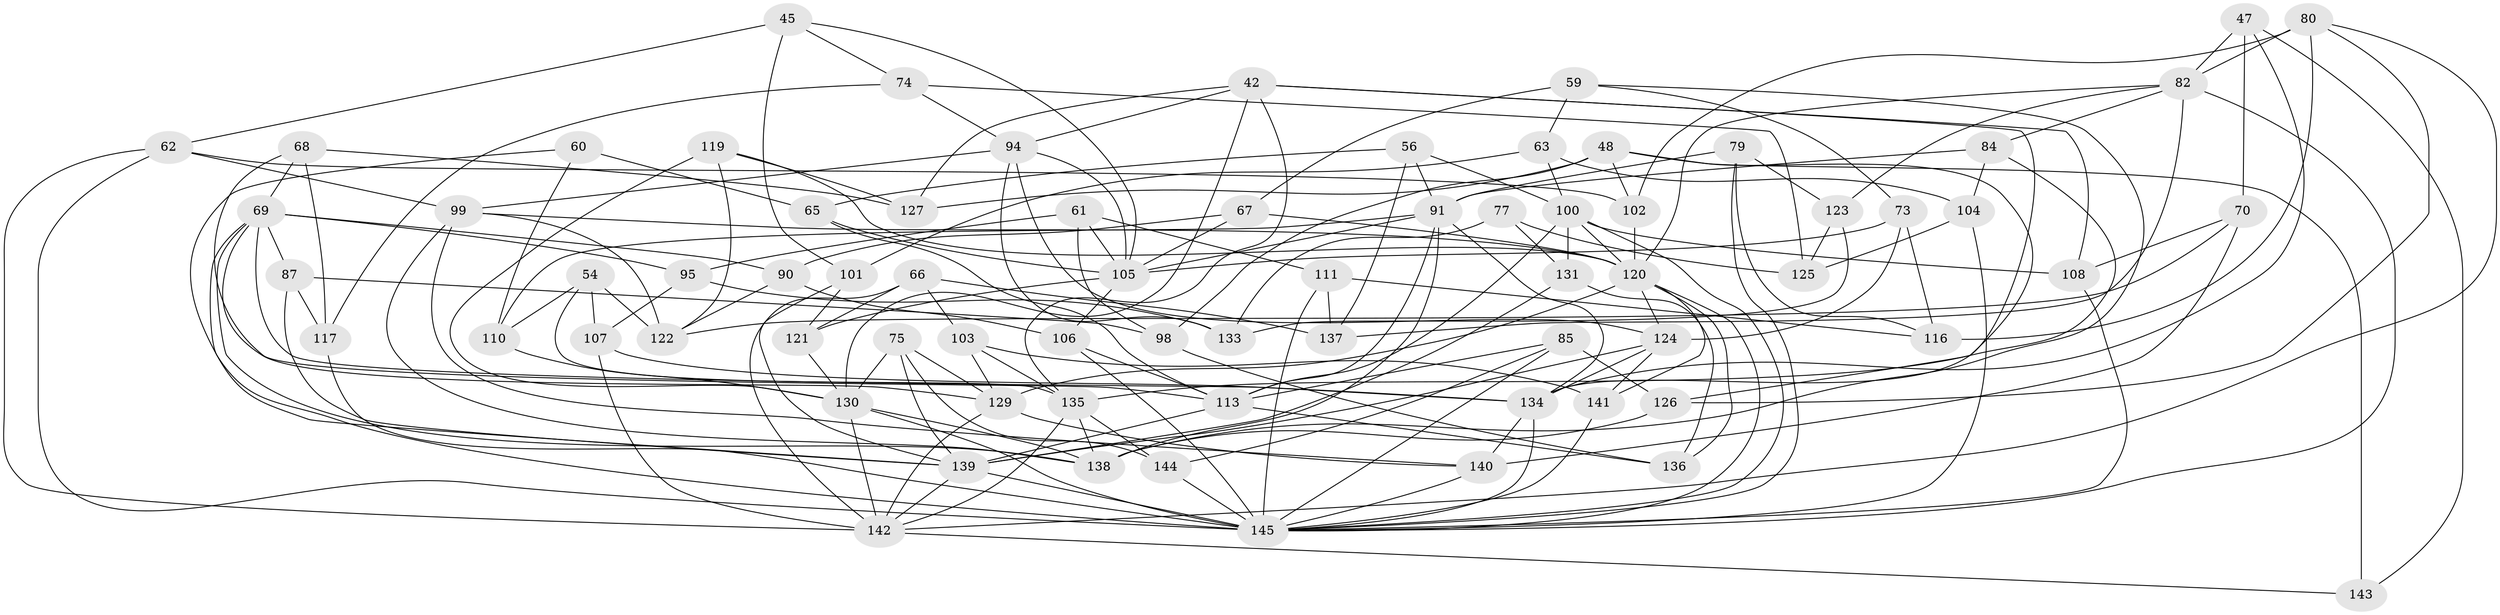 // original degree distribution, {4: 1.0}
// Generated by graph-tools (version 1.1) at 2025/59/03/09/25 04:59:29]
// undirected, 72 vertices, 184 edges
graph export_dot {
graph [start="1"]
  node [color=gray90,style=filled];
  42 [super="+19+33"];
  45;
  47;
  48 [super="+35"];
  54;
  56;
  59;
  60;
  61;
  62 [super="+14"];
  63;
  65 [super="+49"];
  66;
  67;
  68;
  69 [super="+5+21"];
  70;
  73;
  74;
  75;
  77;
  79;
  80 [super="+58"];
  82 [super="+11+22"];
  84;
  85;
  87;
  90;
  91 [super="+89+31+78"];
  94 [super="+93+71"];
  95;
  98;
  99 [super="+12+26"];
  100 [super="+8+30+55"];
  101;
  102;
  103;
  104;
  105 [super="+96"];
  106;
  107;
  108;
  110;
  111;
  113 [super="+64+52"];
  116;
  117;
  119;
  120 [super="+112"];
  121;
  122 [super="+43"];
  123;
  124 [super="+72"];
  125;
  126;
  127;
  129 [super="+88"];
  130 [super="+16+76+39"];
  131 [super="+34"];
  133;
  134 [super="+128+92"];
  135 [super="+81"];
  136;
  137;
  138 [super="+9+20"];
  139 [super="+114+118"];
  140 [super="+51"];
  141;
  142 [super="+97"];
  143;
  144 [super="+115"];
  145 [super="+1+15+32+41+132+109"];
  42 -- 135 [weight=2];
  42 -- 130 [weight=2];
  42 -- 127;
  42 -- 108;
  42 -- 94;
  42 -- 134;
  45 -- 101;
  45 -- 74;
  45 -- 62;
  45 -- 105;
  47 -- 70;
  47 -- 143;
  47 -- 82;
  47 -- 134;
  48 -- 126;
  48 -- 143 [weight=2];
  48 -- 102;
  48 -- 98;
  48 -- 127;
  54 -- 107;
  54 -- 110;
  54 -- 135;
  54 -- 122;
  56 -- 65;
  56 -- 137;
  56 -- 100;
  56 -- 91;
  59 -- 73;
  59 -- 67;
  59 -- 63;
  59 -- 138;
  60 -- 65 [weight=2];
  60 -- 110;
  60 -- 139;
  61 -- 105;
  61 -- 95;
  61 -- 98;
  61 -- 111;
  62 -- 145 [weight=2];
  62 -- 102;
  62 -- 99;
  62 -- 142;
  63 -- 104;
  63 -- 101;
  63 -- 100;
  65 -- 105 [weight=2];
  65 -- 113;
  66 -- 137;
  66 -- 103;
  66 -- 121;
  66 -- 142;
  67 -- 90;
  67 -- 105;
  67 -- 120;
  68 -- 117;
  68 -- 127;
  68 -- 69;
  68 -- 113;
  69 -- 90;
  69 -- 87;
  69 -- 129;
  69 -- 138;
  69 -- 95;
  69 -- 134;
  69 -- 145;
  70 -- 108;
  70 -- 122;
  70 -- 140;
  73 -- 124;
  73 -- 116;
  73 -- 105;
  74 -- 125;
  74 -- 117;
  74 -- 94;
  75 -- 144;
  75 -- 130;
  75 -- 129;
  75 -- 139;
  77 -- 133;
  77 -- 131 [weight=2];
  77 -- 125;
  79 -- 91;
  79 -- 116;
  79 -- 123;
  79 -- 145;
  80 -- 126;
  80 -- 82 [weight=2];
  80 -- 102;
  80 -- 116;
  80 -- 142;
  82 -- 84;
  82 -- 137;
  82 -- 123;
  82 -- 145;
  82 -- 120;
  84 -- 104;
  84 -- 91;
  84 -- 135;
  85 -- 113;
  85 -- 126;
  85 -- 144;
  85 -- 145;
  87 -- 139;
  87 -- 98;
  87 -- 117;
  90 -- 106;
  90 -- 122;
  91 -- 110;
  91 -- 113 [weight=3];
  91 -- 138;
  91 -- 134 [weight=3];
  91 -- 105;
  94 -- 99 [weight=2];
  94 -- 133;
  94 -- 124 [weight=2];
  94 -- 105;
  95 -- 133;
  95 -- 107;
  98 -- 136;
  99 -- 122 [weight=2];
  99 -- 138;
  99 -- 140;
  99 -- 120;
  100 -- 113 [weight=3];
  100 -- 108;
  100 -- 145;
  100 -- 131 [weight=2];
  100 -- 120;
  101 -- 121;
  101 -- 139;
  102 -- 120;
  103 -- 141;
  103 -- 135;
  103 -- 129;
  104 -- 125;
  104 -- 145;
  105 -- 121;
  105 -- 106;
  106 -- 145;
  106 -- 113;
  107 -- 134;
  107 -- 142;
  108 -- 145;
  110 -- 130;
  111 -- 116;
  111 -- 137;
  111 -- 145;
  113 -- 136;
  113 -- 139;
  117 -- 145;
  119 -- 120;
  119 -- 122;
  119 -- 127;
  119 -- 130;
  120 -- 129 [weight=2];
  120 -- 145;
  120 -- 136;
  120 -- 141;
  120 -- 124;
  121 -- 130;
  123 -- 125;
  123 -- 133;
  124 -- 134 [weight=2];
  124 -- 141;
  124 -- 139;
  126 -- 138;
  129 -- 140 [weight=2];
  129 -- 142;
  130 -- 142 [weight=2];
  130 -- 138;
  130 -- 145;
  131 -- 136;
  131 -- 139;
  134 -- 140;
  134 -- 145 [weight=4];
  135 -- 144 [weight=2];
  135 -- 138 [weight=2];
  135 -- 142;
  139 -- 145 [weight=6];
  139 -- 142;
  140 -- 145;
  141 -- 145;
  142 -- 143;
  144 -- 145 [weight=2];
}
